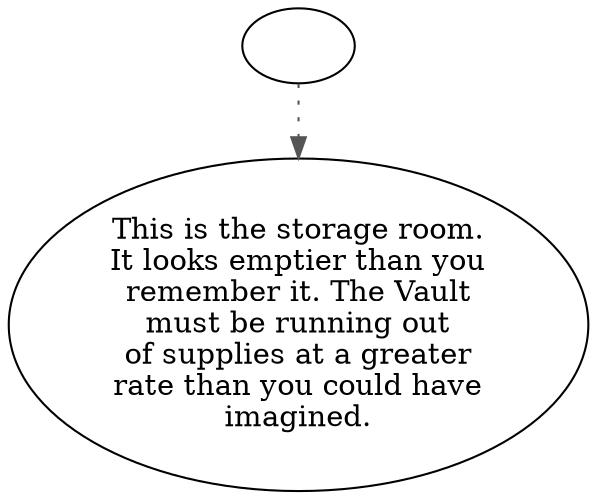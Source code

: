 digraph VALTSTOR {
  "start" [style=filled       fillcolor="#FFFFFF"       color="#000000"]
  "start" -> "spatial_p_proc" [style=dotted color="#555555"]
  "start" [label=""]
  "spatial_p_proc" [style=filled       fillcolor="#FFFFFF"       color="#000000"]
  "spatial_p_proc" [label="This is the storage room.\nIt looks emptier than you\nremember it. The Vault\nmust be running out\nof supplies at a greater\nrate than you could have\nimagined."]
}